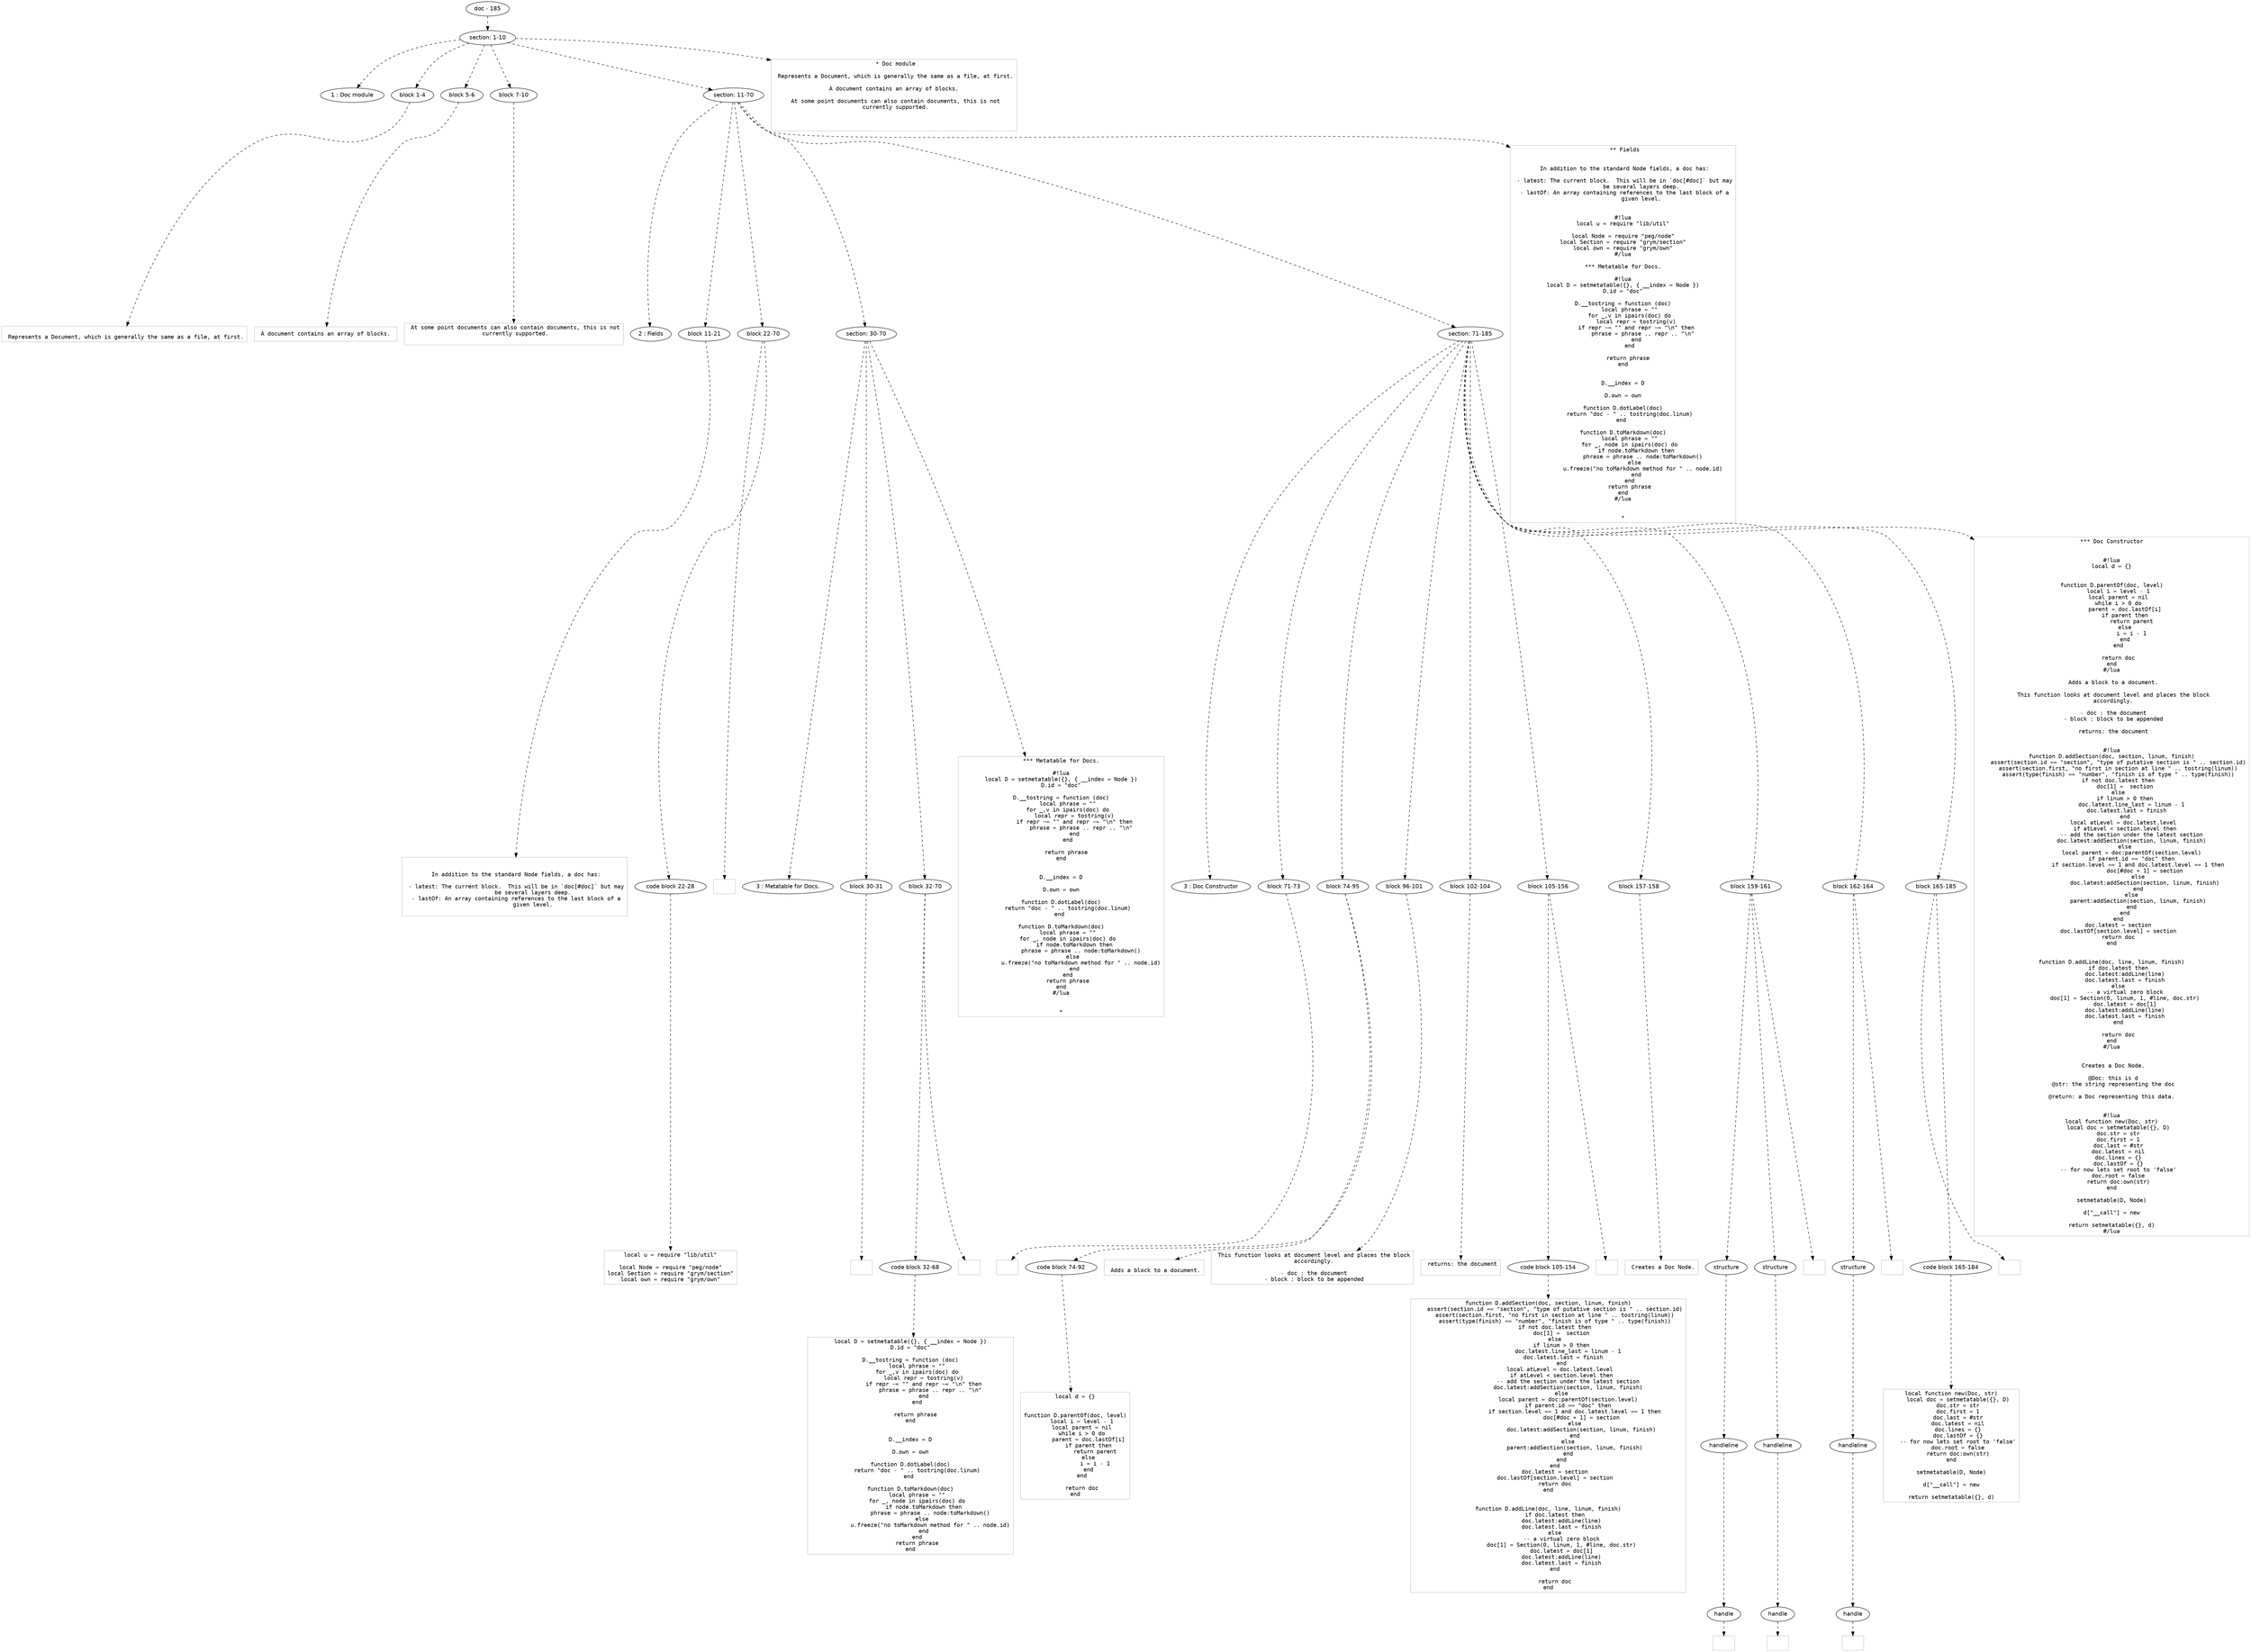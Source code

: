 digraph hierarchy {

node [fontname=Helvetica]
edge [style=dashed]

doc_0 [label="doc - 185"]


doc_0 -> { section_1}
{rank=same; section_1}

section_1 [label="section: 1-10"]


section_1 -> { header_2 block_3 block_4 block_5 section_6}
{rank=same; header_2 block_3 block_4 block_5 section_6}

header_2 [label="1 : Doc module"]

block_3 [label="block 1-4"]

block_4 [label="block 5-6"]

block_5 [label="block 7-10"]

section_6 [label="section: 11-70"]


block_3 -> leaf_7
leaf_7  [color=Gray,shape=rectangle,fontname=Inconsolata,label="
 Represents a Document, which is generally the same as a file, at first.
"]
block_4 -> leaf_8
leaf_8  [color=Gray,shape=rectangle,fontname=Inconsolata,label=" A document contains an array of blocks. 
"]
block_5 -> leaf_9
leaf_9  [color=Gray,shape=rectangle,fontname=Inconsolata,label=" At some point documents can also contain documents, this is not
 currently supported.

"]
section_6 -> { header_10 block_11 block_12 section_13 section_14}
{rank=same; header_10 block_11 block_12 section_13 section_14}

header_10 [label="2 : Fields"]

block_11 [label="block 11-21"]

block_12 [label="block 22-70"]

section_13 [label="section: 30-70"]

section_14 [label="section: 71-185"]


block_11 -> leaf_15
leaf_15  [color=Gray,shape=rectangle,fontname=Inconsolata,label="

 In addition to the standard Node fields, a doc has:
 
 - latest: The current block.  This will be in `doc[#doc]` but may
           be several layers deep.
 - lastOf: An array containing references to the last block of a
           given level.

"]
block_12 -> { codeblock_16}
{rank=same; codeblock_16}

codeblock_16 [label="code block 22-28"]


codeblock_16 -> leaf_17
leaf_17  [color=Gray,shape=rectangle,fontname=Inconsolata,label="local u = require \"lib/util\"

local Node = require \"peg/node\"
local Section = require \"grym/section\"
local own = require \"grym/own\""]
block_12 -> leaf_18
leaf_18  [color=Gray,shape=rectangle,fontname=Inconsolata,label=""]
section_13 -> { header_19 block_20 block_21}
{rank=same; header_19 block_20 block_21}

header_19 [label="3 : Metatable for Docs."]

block_20 [label="block 30-31"]

block_21 [label="block 32-70"]


block_20 -> leaf_22
leaf_22  [color=Gray,shape=rectangle,fontname=Inconsolata,label=""]
block_21 -> { codeblock_23}
{rank=same; codeblock_23}

codeblock_23 [label="code block 32-68"]


codeblock_23 -> leaf_24
leaf_24  [color=Gray,shape=rectangle,fontname=Inconsolata,label="local D = setmetatable({}, { __index = Node })
D.id = \"doc\"

D.__tostring = function (doc)
    local phrase = \"\"
    for _,v in ipairs(doc) do
        local repr = tostring(v)
        if repr ~= \"\" and repr ~= \"\\n\" then
            phrase = phrase .. repr .. \"\\n\"
        end
    end

    return phrase 
end


D.__index = D

D.own = own

function D.dotLabel(doc)
    return \"doc - \" .. tostring(doc.linum)
end 

function D.toMarkdown(doc)
    local phrase = \"\"
    for _, node in ipairs(doc) do
        if node.toMarkdown then
            phrase = phrase .. node:toMarkdown()
        else 
            u.freeze(\"no toMarkdown method for \" .. node.id)
        end
    end
    return phrase
end"]
block_21 -> leaf_25
leaf_25  [color=Gray,shape=rectangle,fontname=Inconsolata,label="
"]
section_13 -> leaf_26
leaf_26  [color=Gray,shape=rectangle,fontname=Inconsolata,label="*** Metatable for Docs.

#!lua
local D = setmetatable({}, { __index = Node })
D.id = \"doc\"

D.__tostring = function (doc)
    local phrase = \"\"
    for _,v in ipairs(doc) do
        local repr = tostring(v)
        if repr ~= \"\" and repr ~= \"\\n\" then
            phrase = phrase .. repr .. \"\\n\"
        end
    end

    return phrase 
end


D.__index = D

D.own = own

function D.dotLabel(doc)
    return \"doc - \" .. tostring(doc.linum)
end 

function D.toMarkdown(doc)
    local phrase = \"\"
    for _, node in ipairs(doc) do
        if node.toMarkdown then
            phrase = phrase .. node:toMarkdown()
        else 
            u.freeze(\"no toMarkdown method for \" .. node.id)
        end
    end
    return phrase
end
#/lua


*"]
section_14 -> { header_27 block_28 block_29 block_30 block_31 block_32 block_33 block_34 block_35 block_36}
{rank=same; header_27 block_28 block_29 block_30 block_31 block_32 block_33 block_34 block_35 block_36}

header_27 [label="3 : Doc Constructor"]

block_28 [label="block 71-73"]

block_29 [label="block 74-95"]

block_30 [label="block 96-101"]

block_31 [label="block 102-104"]

block_32 [label="block 105-156"]

block_33 [label="block 157-158"]

block_34 [label="block 159-161"]

block_35 [label="block 162-164"]

block_36 [label="block 165-185"]


block_28 -> leaf_37
leaf_37  [color=Gray,shape=rectangle,fontname=Inconsolata,label="
"]
block_29 -> { codeblock_38}
{rank=same; codeblock_38}

codeblock_38 [label="code block 74-92"]


codeblock_38 -> leaf_39
leaf_39  [color=Gray,shape=rectangle,fontname=Inconsolata,label="local d = {}


function D.parentOf(doc, level)
    local i = level - 1
    local parent = nil
    while i > 0 do
        parent = doc.lastOf[i]
        if parent then
            return parent
        else
            i = i - 1
        end
    end

    return doc
end"]
block_29 -> leaf_40
leaf_40  [color=Gray,shape=rectangle,fontname=Inconsolata,label="
 Adds a block to a document.
"]
block_30 -> leaf_41
leaf_41  [color=Gray,shape=rectangle,fontname=Inconsolata,label=" This function looks at document level and places the block
 accordingly.
 
 - doc : the document
 - block : block to be appended
"]
block_31 -> leaf_42
leaf_42  [color=Gray,shape=rectangle,fontname=Inconsolata,label=" returns: the document

"]
block_32 -> { codeblock_43}
{rank=same; codeblock_43}

codeblock_43 [label="code block 105-154"]


codeblock_43 -> leaf_44
leaf_44  [color=Gray,shape=rectangle,fontname=Inconsolata,label="function D.addSection(doc, section, linum, finish)
    assert(section.id == \"section\", \"type of putative section is \" .. section.id)
    assert(section.first, \"no first in section at line \" .. tostring(linum))
    assert(type(finish) == \"number\", \"finish is of type \" .. type(finish))
    if not doc.latest then
        doc[1] =  section
    else
        if linum > 0 then
            doc.latest.line_last = linum - 1
            doc.latest.last = finish   
        end
        local atLevel = doc.latest.level 
        if atLevel < section.level then
            -- add the section under the latest section
            doc.latest:addSection(section, linum, finish)
        else
            local parent = doc:parentOf(section.level)
            if parent.id == \"doc\" then
                if section.level == 1 and doc.latest.level == 1 then
                    doc[#doc + 1] = section
                else
                    doc.latest:addSection(section, linum, finish)
                end
            else
                parent:addSection(section, linum, finish)
            end
        end
    end
    doc.latest = section
    doc.lastOf[section.level] = section
    return doc
end


function D.addLine(doc, line, linum, finish)
    if doc.latest then
        doc.latest:addLine(line)
        doc.latest.last = finish
    else
        -- a virtual zero block
        doc[1] = Section(0, linum, 1, #line, doc.str)
        doc.latest = doc[1]
        doc.latest:addLine(line)
        doc.latest.last = finish
    end

    return doc
end"]
block_32 -> leaf_45
leaf_45  [color=Gray,shape=rectangle,fontname=Inconsolata,label="
"]
block_33 -> leaf_46
leaf_46  [color=Gray,shape=rectangle,fontname=Inconsolata,label=" Creates a Doc Node.
"]
block_34 -> { structure_47 structure_48}
{rank=same; structure_47 structure_48}

structure_47 [label="structure"]

structure_48 [label="structure"]


structure_47 -> { handleline_49}
{rank=same; handleline_49}

handleline_49 [label="handleline"]


handleline_49 -> { handle_50}
{rank=same; handle_50}

handle_50 [label="handle"]


handle_50 -> leaf_51
leaf_51  [color=Gray,shape=rectangle,fontname=Inconsolata,label=""]
structure_48 -> { handleline_52}
{rank=same; handleline_52}

handleline_52 [label="handleline"]


handleline_52 -> { handle_53}
{rank=same; handle_53}

handle_53 [label="handle"]


handle_53 -> leaf_54
leaf_54  [color=Gray,shape=rectangle,fontname=Inconsolata,label=""]
block_34 -> leaf_55
leaf_55  [color=Gray,shape=rectangle,fontname=Inconsolata,label=""]
block_35 -> { structure_56}
{rank=same; structure_56}

structure_56 [label="structure"]


structure_56 -> { handleline_57}
{rank=same; handleline_57}

handleline_57 [label="handleline"]


handleline_57 -> { handle_58}
{rank=same; handle_58}

handle_58 [label="handle"]


handle_58 -> leaf_59
leaf_59  [color=Gray,shape=rectangle,fontname=Inconsolata,label=""]
block_35 -> leaf_60
leaf_60  [color=Gray,shape=rectangle,fontname=Inconsolata,label="
"]
block_36 -> { codeblock_61}
{rank=same; codeblock_61}

codeblock_61 [label="code block 165-184"]


codeblock_61 -> leaf_62
leaf_62  [color=Gray,shape=rectangle,fontname=Inconsolata,label="local function new(Doc, str)
    local doc = setmetatable({}, D)
    doc.str = str
    doc.first = 1
    doc.last = #str
    doc.latest = nil
    doc.lines = {}
    doc.lastOf = {}
    -- for now lets set root to 'false'
    doc.root = false
    return doc:own(str)
end

setmetatable(D, Node)

d[\"__call\"] = new

return setmetatable({}, d)"]
block_36 -> leaf_63
leaf_63  [color=Gray,shape=rectangle,fontname=Inconsolata,label=""]
section_14 -> leaf_64
leaf_64  [color=Gray,shape=rectangle,fontname=Inconsolata,label="*** Doc Constructor


#!lua
local d = {}


function D.parentOf(doc, level)
    local i = level - 1
    local parent = nil
    while i > 0 do
        parent = doc.lastOf[i]
        if parent then
            return parent
        else
            i = i - 1
        end
    end

    return doc
end
#/lua

 Adds a block to a document.

 This function looks at document level and places the block
 accordingly.
 
 - doc : the document
 - block : block to be appended

 returns: the document


#!lua
function D.addSection(doc, section, linum, finish)
    assert(section.id == \"section\", \"type of putative section is \" .. section.id)
    assert(section.first, \"no first in section at line \" .. tostring(linum))
    assert(type(finish) == \"number\", \"finish is of type \" .. type(finish))
    if not doc.latest then
        doc[1] =  section
    else
        if linum > 0 then
            doc.latest.line_last = linum - 1
            doc.latest.last = finish   
        end
        local atLevel = doc.latest.level 
        if atLevel < section.level then
            -- add the section under the latest section
            doc.latest:addSection(section, linum, finish)
        else
            local parent = doc:parentOf(section.level)
            if parent.id == \"doc\" then
                if section.level == 1 and doc.latest.level == 1 then
                    doc[#doc + 1] = section
                else
                    doc.latest:addSection(section, linum, finish)
                end
            else
                parent:addSection(section, linum, finish)
            end
        end
    end
    doc.latest = section
    doc.lastOf[section.level] = section
    return doc
end


function D.addLine(doc, line, linum, finish)
    if doc.latest then
        doc.latest:addLine(line)
        doc.latest.last = finish
    else
        -- a virtual zero block
        doc[1] = Section(0, linum, 1, #line, doc.str)
        doc.latest = doc[1]
        doc.latest:addLine(line)
        doc.latest.last = finish
    end

    return doc
end
#/lua


 Creates a Doc Node.

 @Doc: this is d
 @str: the string representing the doc

 @return: a Doc representing this data. 


#!lua
local function new(Doc, str)
    local doc = setmetatable({}, D)
    doc.str = str
    doc.first = 1
    doc.last = #str
    doc.latest = nil
    doc.lines = {}
    doc.lastOf = {}
    -- for now lets set root to 'false'
    doc.root = false
    return doc:own(str)
end

setmetatable(D, Node)

d[\"__call\"] = new

return setmetatable({}, d)
#/lua"]
section_6 -> leaf_65
leaf_65  [color=Gray,shape=rectangle,fontname=Inconsolata,label=" ** Fields


 In addition to the standard Node fields, a doc has:
 
 - latest: The current block.  This will be in `doc[#doc]` but may
           be several layers deep.
 - lastOf: An array containing references to the last block of a
           given level.


#!lua
local u = require \"lib/util\"

local Node = require \"peg/node\"
local Section = require \"grym/section\"
local own = require \"grym/own\"
#/lua

*** Metatable for Docs.

#!lua
local D = setmetatable({}, { __index = Node })
D.id = \"doc\"

D.__tostring = function (doc)
    local phrase = \"\"
    for _,v in ipairs(doc) do
        local repr = tostring(v)
        if repr ~= \"\" and repr ~= \"\\n\" then
            phrase = phrase .. repr .. \"\\n\"
        end
    end

    return phrase 
end


D.__index = D

D.own = own

function D.dotLabel(doc)
    return \"doc - \" .. tostring(doc.linum)
end 

function D.toMarkdown(doc)
    local phrase = \"\"
    for _, node in ipairs(doc) do
        if node.toMarkdown then
            phrase = phrase .. node:toMarkdown()
        else 
            u.freeze(\"no toMarkdown method for \" .. node.id)
        end
    end
    return phrase
end
#/lua


*"]
section_1 -> leaf_66
leaf_66  [color=Gray,shape=rectangle,fontname=Inconsolata,label=" * Doc module

 Represents a Document, which is generally the same as a file, at first.

 A document contains an array of blocks. 

 At some point documents can also contain documents, this is not
 currently supported.


 "]

}

